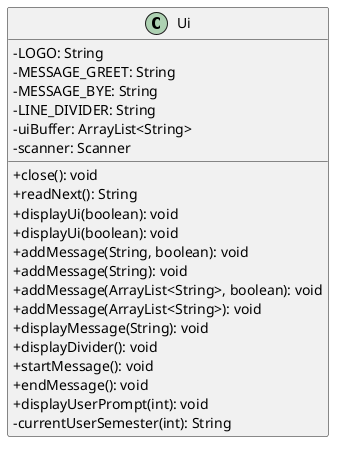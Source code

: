 @startuml
'https://plantuml.com/sequence-diagram
skinparam classAttributeIconSize 0
class Ui {
    - LOGO: String
    - MESSAGE_GREET: String
    - MESSAGE_BYE: String
    - LINE_DIVIDER: String
    - uiBuffer: ArrayList<String>
    - scanner: Scanner

    + close(): void
    + readNext(): String
    + displayUi(boolean): void
    + displayUi(boolean): void
    + addMessage(String, boolean): void
    + addMessage(String): void
    + addMessage(ArrayList<String>, boolean): void
    + addMessage(ArrayList<String>): void
    + displayMessage(String): void
    + displayDivider(): void
    + startMessage(): void
    + endMessage(): void
    + displayUserPrompt(int): void
    - currentUserSemester(int): String

}
@enduml